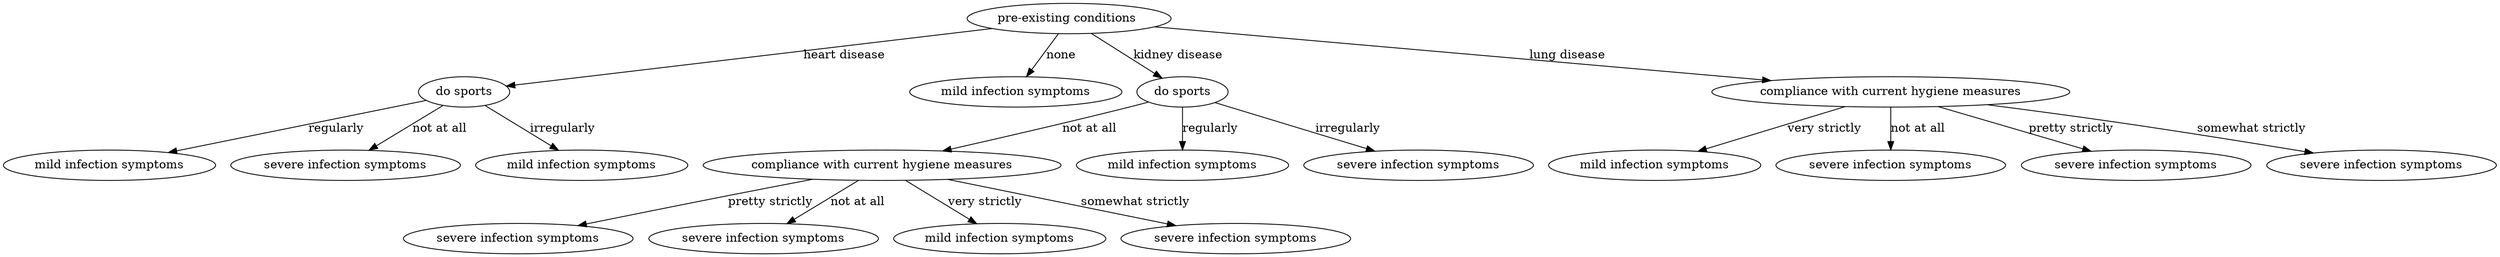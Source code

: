 digraph G {
	"mild infection symptoms 00" [label="mild infection symptoms"]
	"do sports 0" -> "mild infection symptoms 00" [label="regularly"]
	"severe infection symptoms 01" [label="severe infection symptoms"]
	"do sports 0" -> "severe infection symptoms 01" [label="not at all"]
	"mild infection symptoms 02" [label="mild infection symptoms"]
	"do sports 0" -> "mild infection symptoms 02" [label="irregularly"]
	"do sports 0" [label="do sports"]
	"pre-existing conditions " -> "do sports 0" [label="heart disease"]
	"mild infection symptoms 1" [label="mild infection symptoms"]
	"pre-existing conditions " -> "mild infection symptoms 1" [label="none"]
	"severe infection symptoms 200" [label="severe infection symptoms"]
	"compliance with current hygiene measures 20" -> "severe infection symptoms 200" [label="pretty strictly"]
	"severe infection symptoms 201" [label="severe infection symptoms"]
	"compliance with current hygiene measures 20" -> "severe infection symptoms 201" [label="not at all"]
	"mild infection symptoms 202" [label="mild infection symptoms"]
	"compliance with current hygiene measures 20" -> "mild infection symptoms 202" [label="very strictly"]
	"severe infection symptoms 203" [label="severe infection symptoms"]
	"compliance with current hygiene measures 20" -> "severe infection symptoms 203" [label="somewhat strictly"]
	"compliance with current hygiene measures 20" [label="compliance with current hygiene measures"]
	"do sports 2" -> "compliance with current hygiene measures 20" [label="not at all"]
	"mild infection symptoms 21" [label="mild infection symptoms"]
	"do sports 2" -> "mild infection symptoms 21" [label="regularly"]
	"severe infection symptoms 22" [label="severe infection symptoms"]
	"do sports 2" -> "severe infection symptoms 22" [label="irregularly"]
	"do sports 2" [label="do sports"]
	"pre-existing conditions " -> "do sports 2" [label="kidney disease"]
	"mild infection symptoms 30" [label="mild infection symptoms"]
	"compliance with current hygiene measures 3" -> "mild infection symptoms 30" [label="very strictly"]
	"severe infection symptoms 31" [label="severe infection symptoms"]
	"compliance with current hygiene measures 3" -> "severe infection symptoms 31" [label="not at all"]
	"severe infection symptoms 32" [label="severe infection symptoms"]
	"compliance with current hygiene measures 3" -> "severe infection symptoms 32" [label="pretty strictly"]
	"severe infection symptoms 33" [label="severe infection symptoms"]
	"compliance with current hygiene measures 3" -> "severe infection symptoms 33" [label="somewhat strictly"]
	"compliance with current hygiene measures 3" [label="compliance with current hygiene measures"]
	"pre-existing conditions " -> "compliance with current hygiene measures 3" [label="lung disease"]
}